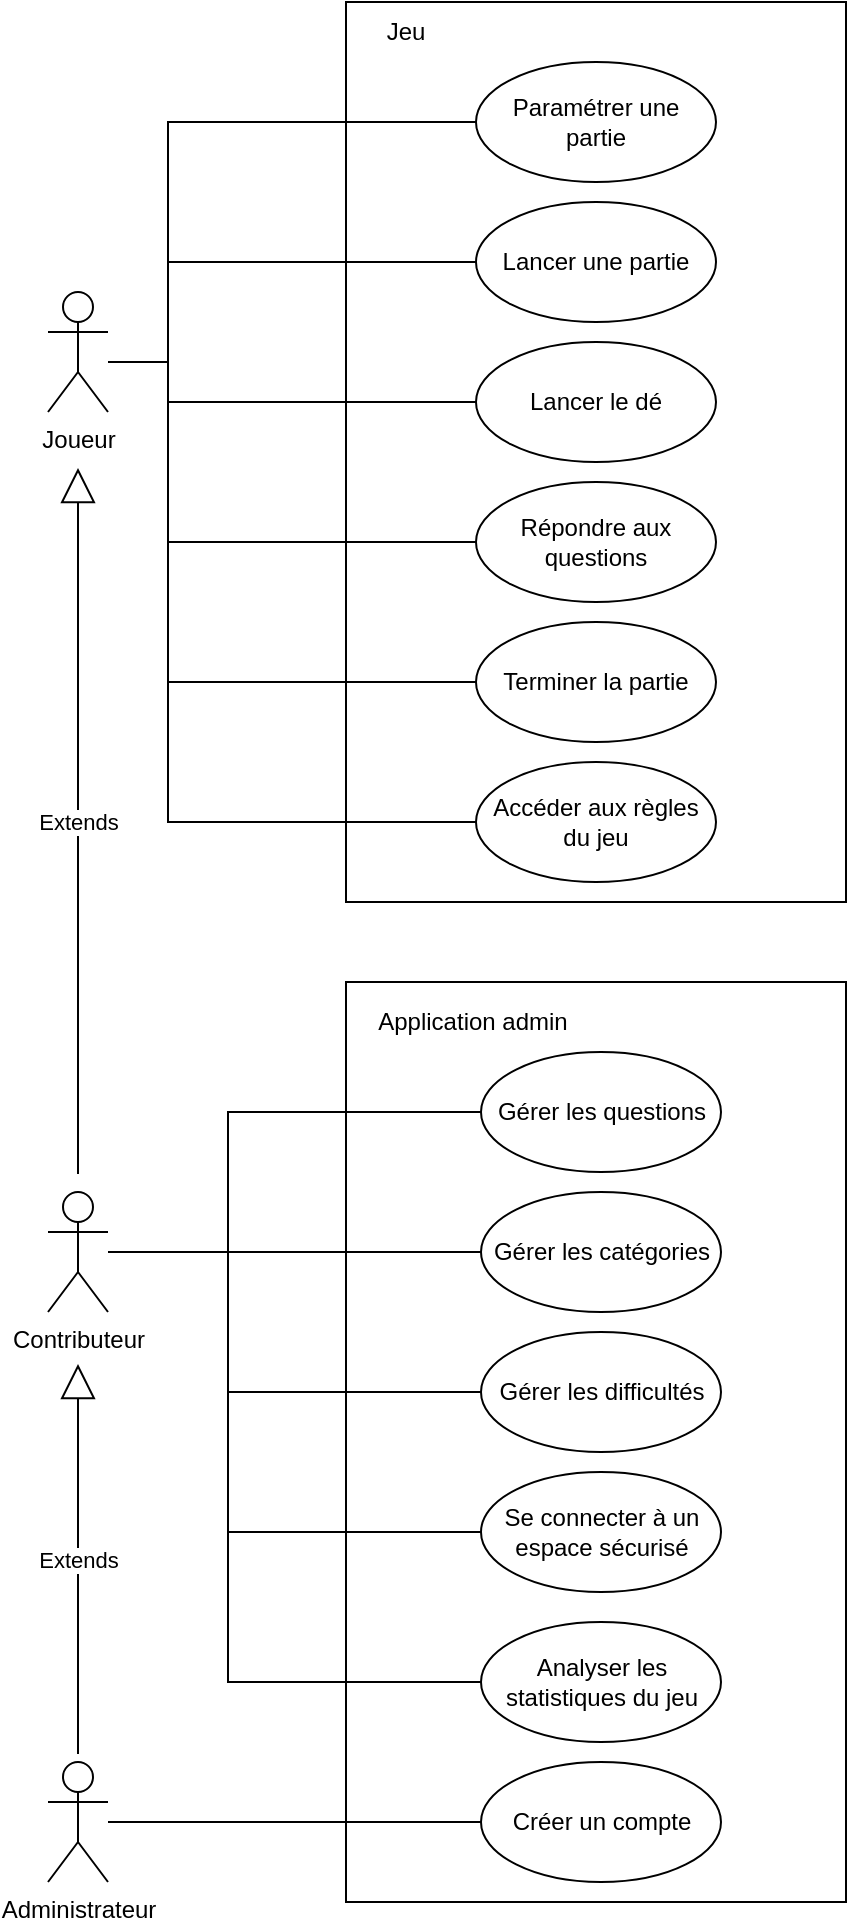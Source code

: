 <mxfile version="18.0.6" type="device"><diagram id="b7YOalYo2kk_k5IGAOb9" name="Page-1"><mxGraphModel dx="1186" dy="776" grid="1" gridSize="10" guides="1" tooltips="1" connect="1" arrows="1" fold="1" page="1" pageScale="1" pageWidth="827" pageHeight="583" math="0" shadow="0"><root><mxCell id="0"/><mxCell id="1" parent="0"/><mxCell id="TgxPjx8tkn38jkXDIV9v-1" value="Joueur" style="shape=umlActor;verticalLabelPosition=bottom;verticalAlign=top;html=1;outlineConnect=0;" parent="1" vertex="1"><mxGeometry x="400" y="325" width="30" height="60" as="geometry"/></mxCell><mxCell id="TgxPjx8tkn38jkXDIV9v-2" value="Contributeur" style="shape=umlActor;verticalLabelPosition=bottom;verticalAlign=top;html=1;outlineConnect=0;" parent="1" vertex="1"><mxGeometry x="400" y="775" width="30" height="60" as="geometry"/></mxCell><mxCell id="TgxPjx8tkn38jkXDIV9v-6" value="" style="rounded=0;whiteSpace=wrap;html=1;" parent="1" vertex="1"><mxGeometry x="549" y="180" width="250" height="450" as="geometry"/></mxCell><mxCell id="TgxPjx8tkn38jkXDIV9v-7" value="Jeu" style="text;html=1;strokeColor=none;fillColor=none;align=center;verticalAlign=middle;whiteSpace=wrap;rounded=0;" parent="1" vertex="1"><mxGeometry x="549" y="180" width="60" height="30" as="geometry"/></mxCell><mxCell id="TgxPjx8tkn38jkXDIV9v-10" value="Lancer une partie" style="ellipse;whiteSpace=wrap;html=1;" parent="1" vertex="1"><mxGeometry x="614" y="280" width="120" height="60" as="geometry"/></mxCell><mxCell id="TgxPjx8tkn38jkXDIV9v-11" value="Répondre aux questions" style="ellipse;whiteSpace=wrap;html=1;" parent="1" vertex="1"><mxGeometry x="614" y="420" width="120" height="60" as="geometry"/></mxCell><mxCell id="TgxPjx8tkn38jkXDIV9v-12" value="Lancer le dé" style="ellipse;whiteSpace=wrap;html=1;" parent="1" vertex="1"><mxGeometry x="614" y="350" width="120" height="60" as="geometry"/></mxCell><mxCell id="TgxPjx8tkn38jkXDIV9v-13" value="Terminer la partie" style="ellipse;whiteSpace=wrap;html=1;" parent="1" vertex="1"><mxGeometry x="614" y="490" width="120" height="60" as="geometry"/></mxCell><mxCell id="TgxPjx8tkn38jkXDIV9v-14" value="" style="rounded=0;whiteSpace=wrap;html=1;" parent="1" vertex="1"><mxGeometry x="549" y="670" width="250" height="460" as="geometry"/></mxCell><mxCell id="TgxPjx8tkn38jkXDIV9v-15" value="Application admin" style="text;html=1;strokeColor=none;fillColor=none;align=center;verticalAlign=middle;whiteSpace=wrap;rounded=0;" parent="1" vertex="1"><mxGeometry x="550" y="675" width="125" height="30" as="geometry"/></mxCell><mxCell id="TgxPjx8tkn38jkXDIV9v-16" value="Gérer les questions" style="ellipse;whiteSpace=wrap;html=1;" parent="1" vertex="1"><mxGeometry x="616.5" y="705" width="120" height="60" as="geometry"/></mxCell><mxCell id="TgxPjx8tkn38jkXDIV9v-17" value="Gérer les difficultés" style="ellipse;whiteSpace=wrap;html=1;" parent="1" vertex="1"><mxGeometry x="616.5" y="845" width="120" height="60" as="geometry"/></mxCell><mxCell id="TgxPjx8tkn38jkXDIV9v-18" value="Gérer les catégories" style="ellipse;whiteSpace=wrap;html=1;" parent="1" vertex="1"><mxGeometry x="616.5" y="775" width="120" height="60" as="geometry"/></mxCell><mxCell id="TgxPjx8tkn38jkXDIV9v-21" value="" style="endArrow=none;html=1;rounded=0;entryX=0;entryY=0.5;entryDx=0;entryDy=0;edgeStyle=orthogonalEdgeStyle;endFill=0;" parent="1" source="TgxPjx8tkn38jkXDIV9v-1" target="TgxPjx8tkn38jkXDIV9v-10" edge="1"><mxGeometry width="50" height="50" relative="1" as="geometry"><mxPoint x="570" y="110" as="sourcePoint"/><mxPoint x="520" y="260" as="targetPoint"/><Array as="points"><mxPoint x="460" y="360"/><mxPoint x="460" y="310"/></Array></mxGeometry></mxCell><mxCell id="TgxPjx8tkn38jkXDIV9v-22" value="" style="endArrow=none;html=1;rounded=0;entryX=0;entryY=0.5;entryDx=0;entryDy=0;edgeStyle=orthogonalEdgeStyle;endFill=0;" parent="1" source="TgxPjx8tkn38jkXDIV9v-1" target="TgxPjx8tkn38jkXDIV9v-12" edge="1"><mxGeometry width="50" height="50" relative="1" as="geometry"><mxPoint x="570" y="130" as="sourcePoint"/><mxPoint x="614" y="240" as="targetPoint"/><Array as="points"><mxPoint x="460" y="360"/><mxPoint x="460" y="380"/></Array></mxGeometry></mxCell><mxCell id="TgxPjx8tkn38jkXDIV9v-23" value="" style="endArrow=none;html=1;rounded=0;entryX=0;entryY=0.5;entryDx=0;entryDy=0;edgeStyle=orthogonalEdgeStyle;endFill=0;" parent="1" source="TgxPjx8tkn38jkXDIV9v-1" target="TgxPjx8tkn38jkXDIV9v-11" edge="1"><mxGeometry width="50" height="50" relative="1" as="geometry"><mxPoint x="570" y="130" as="sourcePoint"/><mxPoint x="614.0" y="310" as="targetPoint"/><Array as="points"><mxPoint x="460" y="360"/><mxPoint x="460" y="450"/></Array></mxGeometry></mxCell><mxCell id="TgxPjx8tkn38jkXDIV9v-26" value="" style="endArrow=none;html=1;rounded=0;entryX=0;entryY=0.5;entryDx=0;entryDy=0;edgeStyle=orthogonalEdgeStyle;endFill=0;" parent="1" source="TgxPjx8tkn38jkXDIV9v-1" target="TgxPjx8tkn38jkXDIV9v-13" edge="1"><mxGeometry width="50" height="50" relative="1" as="geometry"><mxPoint x="570" y="130" as="sourcePoint"/><mxPoint x="614" y="380" as="targetPoint"/><Array as="points"><mxPoint x="460" y="360"/><mxPoint x="460" y="520"/></Array></mxGeometry></mxCell><mxCell id="TgxPjx8tkn38jkXDIV9v-27" value="" style="endArrow=none;html=1;rounded=0;entryX=0;entryY=0.5;entryDx=0;entryDy=0;edgeStyle=orthogonalEdgeStyle;endFill=0;" parent="1" source="TgxPjx8tkn38jkXDIV9v-2" target="TgxPjx8tkn38jkXDIV9v-17" edge="1"><mxGeometry width="50" height="50" relative="1" as="geometry"><mxPoint x="360" y="710" as="sourcePoint"/><mxPoint x="1383.94" y="499.94" as="targetPoint"/><Array as="points"><mxPoint x="490" y="805"/><mxPoint x="490" y="875"/></Array></mxGeometry></mxCell><mxCell id="TgxPjx8tkn38jkXDIV9v-28" value="" style="endArrow=none;html=1;rounded=0;entryX=0;entryY=0.5;entryDx=0;entryDy=0;edgeStyle=orthogonalEdgeStyle;endFill=0;" parent="1" source="TgxPjx8tkn38jkXDIV9v-2" target="TgxPjx8tkn38jkXDIV9v-18" edge="1"><mxGeometry width="50" height="50" relative="1" as="geometry"><mxPoint x="1120" y="80" as="sourcePoint"/><mxPoint x="1089.0" y="390" as="targetPoint"/><Array as="points"><mxPoint x="460" y="805"/><mxPoint x="460" y="805"/></Array></mxGeometry></mxCell><mxCell id="TgxPjx8tkn38jkXDIV9v-29" value="" style="endArrow=none;html=1;rounded=0;entryX=0;entryY=0.5;entryDx=0;entryDy=0;edgeStyle=orthogonalEdgeStyle;endFill=0;" parent="1" source="TgxPjx8tkn38jkXDIV9v-2" target="TgxPjx8tkn38jkXDIV9v-16" edge="1"><mxGeometry width="50" height="50" relative="1" as="geometry"><mxPoint x="1129" y="90.022" as="sourcePoint"/><mxPoint x="1064" y="320" as="targetPoint"/><Array as="points"><mxPoint x="490" y="805"/><mxPoint x="490" y="735"/></Array></mxGeometry></mxCell><mxCell id="TgxPjx8tkn38jkXDIV9v-31" value="Paramétrer une &lt;br&gt;partie" style="ellipse;whiteSpace=wrap;html=1;" parent="1" vertex="1"><mxGeometry x="614" y="210" width="120" height="60" as="geometry"/></mxCell><mxCell id="TgxPjx8tkn38jkXDIV9v-32" value="" style="endArrow=none;html=1;rounded=0;entryX=0;entryY=0.5;entryDx=0;entryDy=0;edgeStyle=orthogonalEdgeStyle;endFill=0;" parent="1" source="TgxPjx8tkn38jkXDIV9v-1" target="TgxPjx8tkn38jkXDIV9v-31" edge="1"><mxGeometry width="50" height="50" relative="1" as="geometry"><mxPoint x="500" y="100.053" as="sourcePoint"/><mxPoint x="624" y="320" as="targetPoint"/><Array as="points"><mxPoint x="460" y="360"/><mxPoint x="460" y="240"/></Array></mxGeometry></mxCell><mxCell id="TgxPjx8tkn38jkXDIV9v-33" value="Se connecter à un espace sécurisé" style="ellipse;whiteSpace=wrap;html=1;" parent="1" vertex="1"><mxGeometry x="616.5" y="915" width="120" height="60" as="geometry"/></mxCell><mxCell id="TgxPjx8tkn38jkXDIV9v-34" value="Extends" style="endArrow=block;endSize=15;endFill=0;html=1;rounded=0;targetPerimeterSpacing=28;sourcePerimeterSpacing=9;" parent="1" source="TgxPjx8tkn38jkXDIV9v-2" target="TgxPjx8tkn38jkXDIV9v-1" edge="1"><mxGeometry width="160" relative="1" as="geometry"><mxPoint x="740" y="300" as="sourcePoint"/><mxPoint x="900" y="300" as="targetPoint"/></mxGeometry></mxCell><mxCell id="TgxPjx8tkn38jkXDIV9v-36" value="" style="endArrow=none;html=1;rounded=0;entryX=0;entryY=0.5;entryDx=0;entryDy=0;edgeStyle=orthogonalEdgeStyle;endFill=0;" parent="1" source="TgxPjx8tkn38jkXDIV9v-2" target="TgxPjx8tkn38jkXDIV9v-33" edge="1"><mxGeometry width="50" height="50" relative="1" as="geometry"><mxPoint x="440" y="819.947" as="sourcePoint"/><mxPoint x="626.5" y="885" as="targetPoint"/><Array as="points"><mxPoint x="490" y="805"/><mxPoint x="490" y="945"/></Array></mxGeometry></mxCell><mxCell id="TgxPjx8tkn38jkXDIV9v-37" value="Accéder aux règles du jeu" style="ellipse;whiteSpace=wrap;html=1;" parent="1" vertex="1"><mxGeometry x="614" y="560" width="120" height="60" as="geometry"/></mxCell><mxCell id="TgxPjx8tkn38jkXDIV9v-38" value="" style="endArrow=none;html=1;rounded=0;entryX=0;entryY=0.5;entryDx=0;entryDy=0;edgeStyle=orthogonalEdgeStyle;endFill=0;" parent="1" source="TgxPjx8tkn38jkXDIV9v-1" target="TgxPjx8tkn38jkXDIV9v-37" edge="1"><mxGeometry width="50" height="50" relative="1" as="geometry"><mxPoint x="440" y="369.947" as="sourcePoint"/><mxPoint x="624" y="530" as="targetPoint"/><Array as="points"><mxPoint x="460" y="360"/><mxPoint x="460" y="590"/></Array></mxGeometry></mxCell><mxCell id="mydCehKmehC5oaQlgY16-1" value="Analyser les statistiques du jeu" style="ellipse;whiteSpace=wrap;html=1;" vertex="1" parent="1"><mxGeometry x="616.5" y="990" width="120" height="60" as="geometry"/></mxCell><mxCell id="mydCehKmehC5oaQlgY16-2" value="" style="endArrow=none;html=1;rounded=0;entryX=0;entryY=0.5;entryDx=0;entryDy=0;edgeStyle=orthogonalEdgeStyle;endFill=0;" edge="1" parent="1" source="TgxPjx8tkn38jkXDIV9v-2" target="mydCehKmehC5oaQlgY16-1"><mxGeometry width="50" height="50" relative="1" as="geometry"><mxPoint x="440" y="815" as="sourcePoint"/><mxPoint x="626.5" y="955" as="targetPoint"/><Array as="points"><mxPoint x="490" y="805"/><mxPoint x="490" y="1020"/></Array></mxGeometry></mxCell><mxCell id="mydCehKmehC5oaQlgY16-5" value="Administrateur" style="shape=umlActor;verticalLabelPosition=bottom;verticalAlign=top;html=1;outlineConnect=0;" vertex="1" parent="1"><mxGeometry x="400" y="1060" width="30" height="60" as="geometry"/></mxCell><mxCell id="mydCehKmehC5oaQlgY16-7" value="Extends" style="endArrow=block;endSize=15;endFill=0;html=1;rounded=0;targetPerimeterSpacing=26;sourcePerimeterSpacing=4;" edge="1" parent="1" source="mydCehKmehC5oaQlgY16-5" target="TgxPjx8tkn38jkXDIV9v-2"><mxGeometry width="160" relative="1" as="geometry"><mxPoint x="425" y="776" as="sourcePoint"/><mxPoint x="425" y="423" as="targetPoint"/></mxGeometry></mxCell><mxCell id="mydCehKmehC5oaQlgY16-3" value="Créer un compte" style="ellipse;whiteSpace=wrap;html=1;" vertex="1" parent="1"><mxGeometry x="616.5" y="1060" width="120" height="60" as="geometry"/></mxCell><mxCell id="mydCehKmehC5oaQlgY16-4" value="" style="endArrow=none;html=1;rounded=0;entryX=0;entryY=0.5;entryDx=0;entryDy=0;edgeStyle=orthogonalEdgeStyle;endFill=0;" edge="1" parent="1" source="mydCehKmehC5oaQlgY16-5" target="mydCehKmehC5oaQlgY16-3"><mxGeometry width="50" height="50" relative="1" as="geometry"><mxPoint x="210" y="805" as="sourcePoint"/><mxPoint x="556.5" y="1226" as="targetPoint"/><Array as="points"/></mxGeometry></mxCell></root></mxGraphModel></diagram></mxfile>